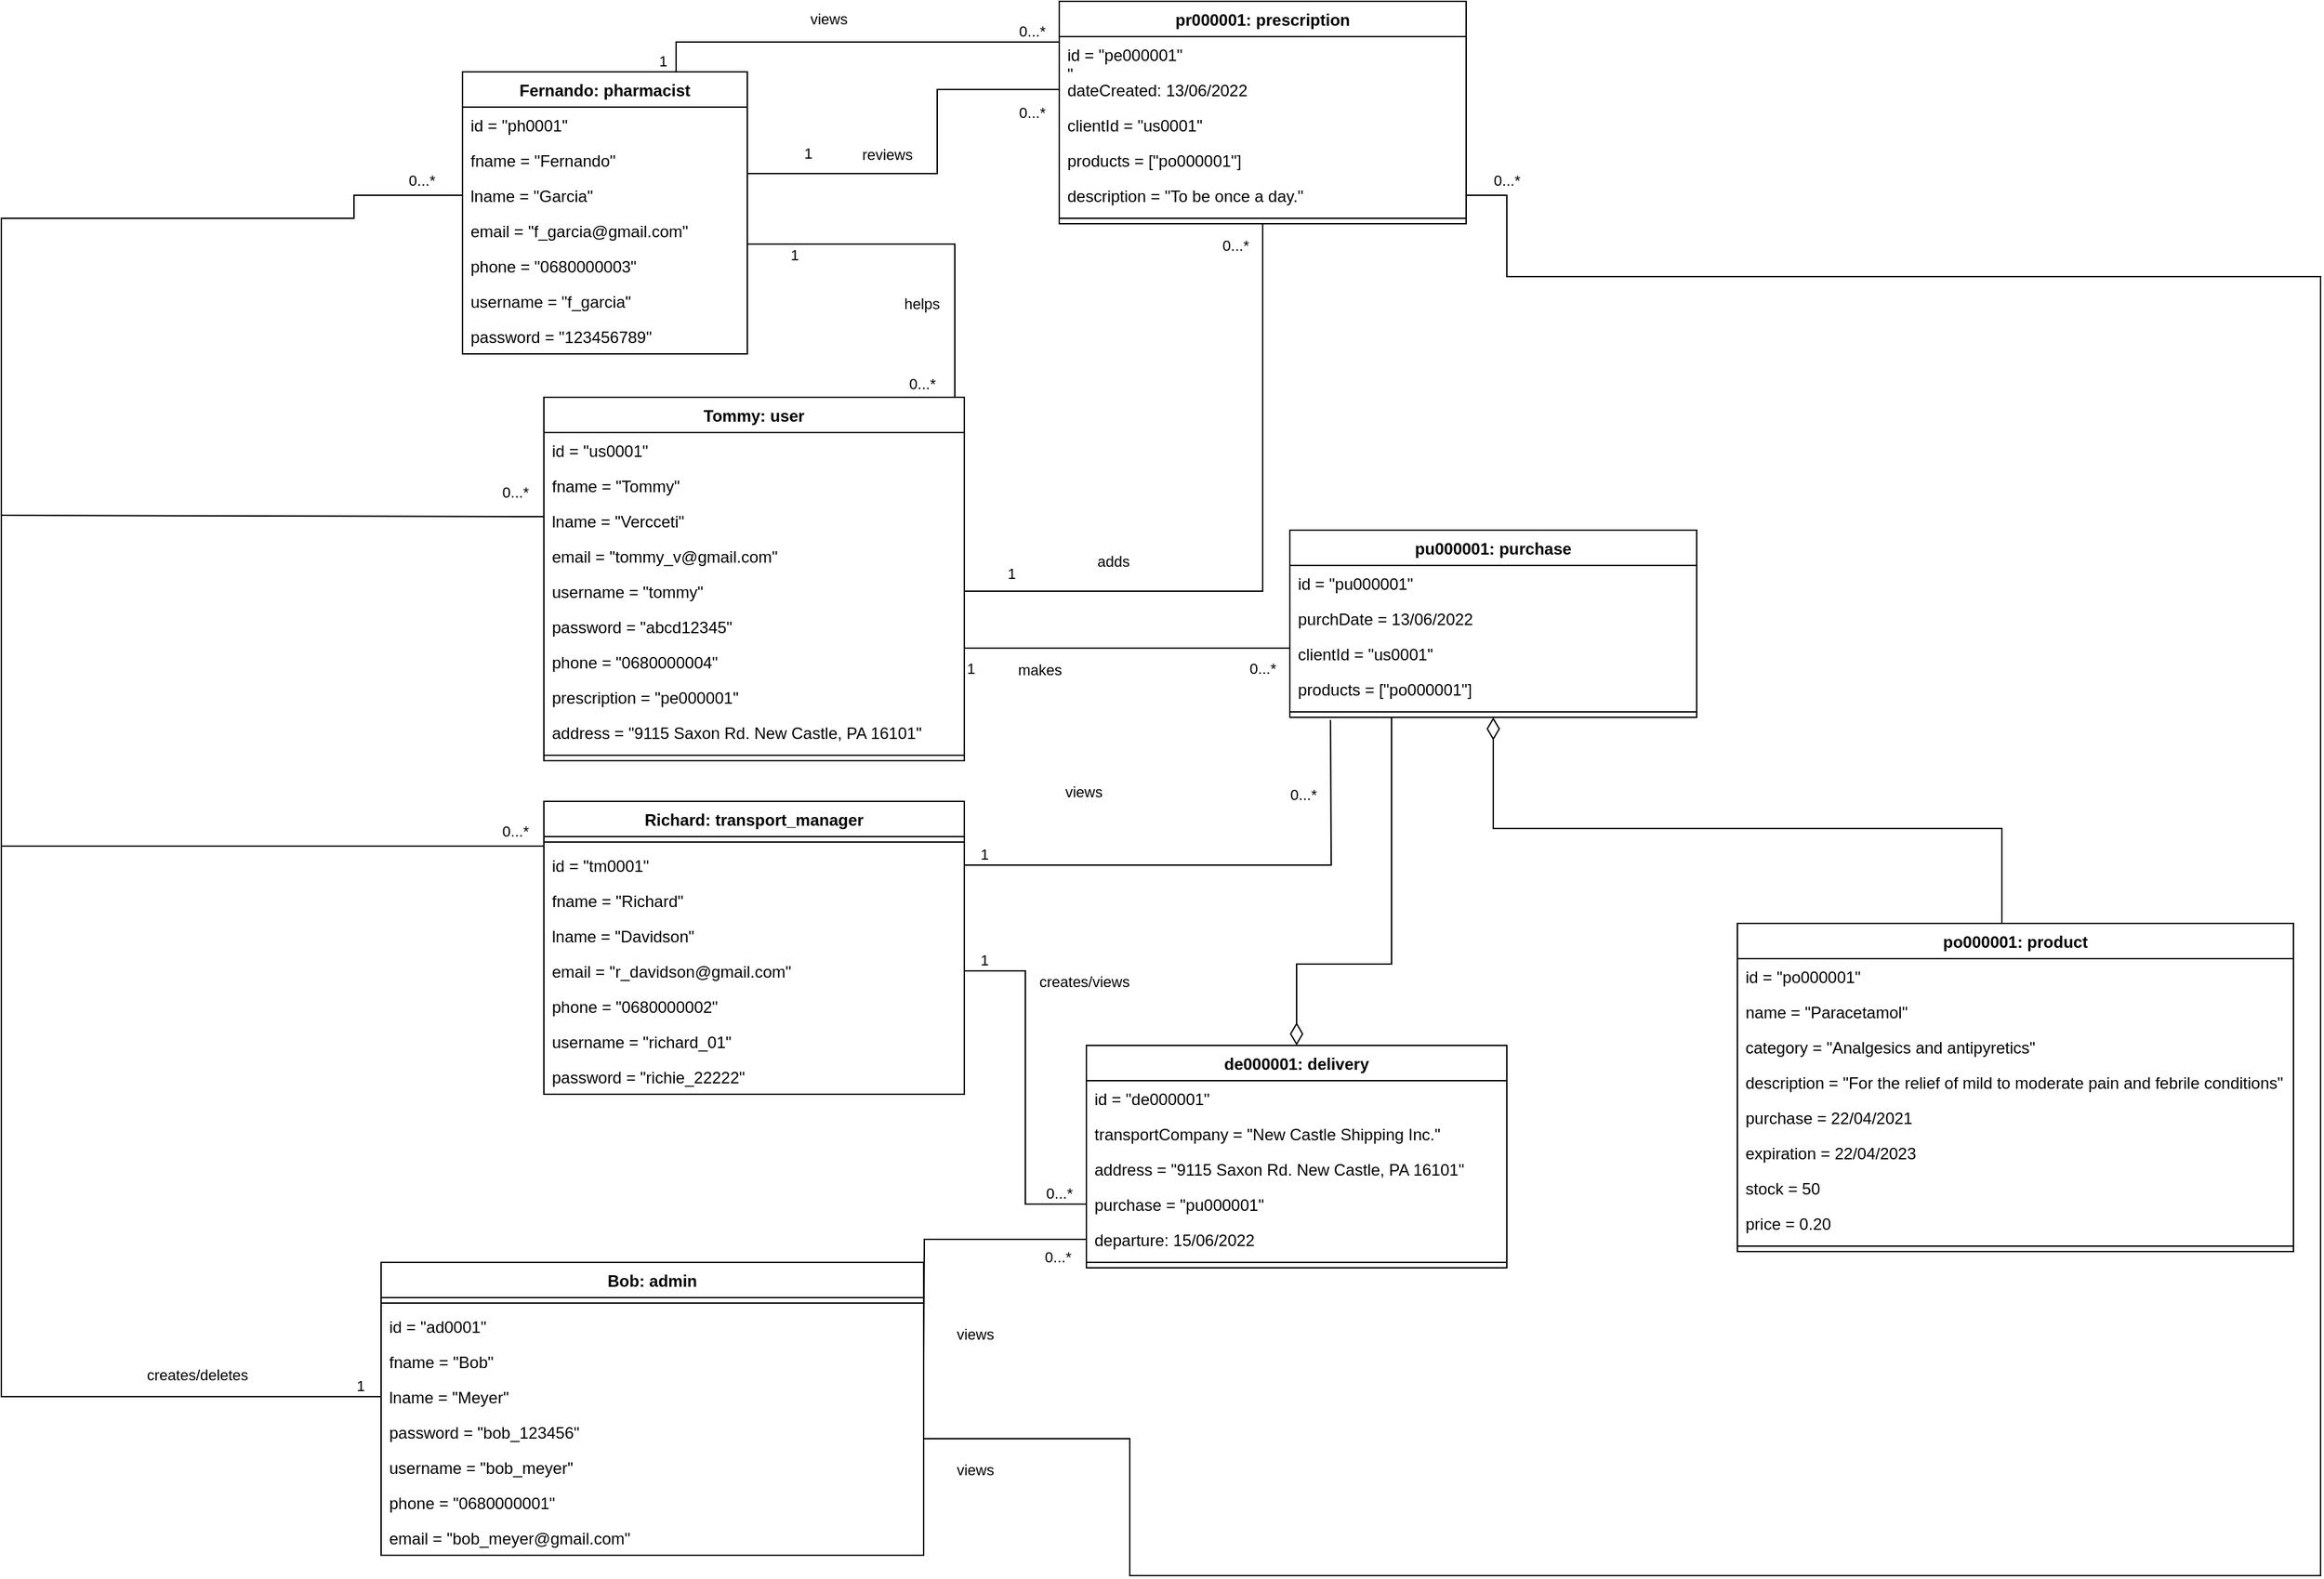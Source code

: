 <mxfile version="20.0.1" type="device"><diagram id="mi-vCUBRjk1Mm5jkeAmJ" name="Page-1"><mxGraphModel dx="2586" dy="2064" grid="1" gridSize="10" guides="1" tooltips="1" connect="1" arrows="1" fold="1" page="1" pageScale="1" pageWidth="850" pageHeight="1100" math="0" shadow="0"><root><mxCell id="0"/><mxCell id="1" parent="0"/><mxCell id="I4_qRqQ1mQIRW6A-MYFn-137" value="de000001: delivery" style="swimlane;fontStyle=1;align=center;verticalAlign=top;childLayout=stackLayout;horizontal=1;startSize=26;horizontalStack=0;resizeParent=1;resizeParentMax=0;resizeLast=0;collapsible=1;marginBottom=0;" parent="1" vertex="1"><mxGeometry x="220" y="760" width="310" height="164" as="geometry"/></mxCell><mxCell id="I4_qRqQ1mQIRW6A-MYFn-138" value="id = &quot;de000001&quot;" style="text;strokeColor=none;fillColor=none;align=left;verticalAlign=top;spacingLeft=4;spacingRight=4;overflow=hidden;rotatable=0;points=[[0,0.5],[1,0.5]];portConstraint=eastwest;" parent="I4_qRqQ1mQIRW6A-MYFn-137" vertex="1"><mxGeometry y="26" width="310" height="26" as="geometry"/></mxCell><mxCell id="I4_qRqQ1mQIRW6A-MYFn-139" value="transportCompany = &quot;New Castle Shipping Inc.&quot;" style="text;strokeColor=none;fillColor=none;align=left;verticalAlign=top;spacingLeft=4;spacingRight=4;overflow=hidden;rotatable=0;points=[[0,0.5],[1,0.5]];portConstraint=eastwest;" parent="I4_qRqQ1mQIRW6A-MYFn-137" vertex="1"><mxGeometry y="52" width="310" height="26" as="geometry"/></mxCell><mxCell id="I4_qRqQ1mQIRW6A-MYFn-140" value="address = &quot;9115 Saxon Rd. New Castle, PA 16101&quot;" style="text;strokeColor=none;fillColor=none;align=left;verticalAlign=top;spacingLeft=4;spacingRight=4;overflow=hidden;rotatable=0;points=[[0,0.5],[1,0.5]];portConstraint=eastwest;" parent="I4_qRqQ1mQIRW6A-MYFn-137" vertex="1"><mxGeometry y="78" width="310" height="26" as="geometry"/></mxCell><mxCell id="I4_qRqQ1mQIRW6A-MYFn-141" value="purchase = &quot;pu000001&quot;" style="text;strokeColor=none;fillColor=none;align=left;verticalAlign=top;spacingLeft=4;spacingRight=4;overflow=hidden;rotatable=0;points=[[0,0.5],[1,0.5]];portConstraint=eastwest;" parent="I4_qRqQ1mQIRW6A-MYFn-137" vertex="1"><mxGeometry y="104" width="310" height="26" as="geometry"/></mxCell><mxCell id="I4_qRqQ1mQIRW6A-MYFn-142" value="departure: 15/06/2022" style="text;strokeColor=none;fillColor=none;align=left;verticalAlign=top;spacingLeft=4;spacingRight=4;overflow=hidden;rotatable=0;points=[[0,0.5],[1,0.5]];portConstraint=eastwest;" parent="I4_qRqQ1mQIRW6A-MYFn-137" vertex="1"><mxGeometry y="130" width="310" height="26" as="geometry"/></mxCell><mxCell id="I4_qRqQ1mQIRW6A-MYFn-143" value="" style="line;strokeWidth=1;fillColor=none;align=left;verticalAlign=middle;spacingTop=-1;spacingLeft=3;spacingRight=3;rotatable=0;labelPosition=right;points=[];portConstraint=eastwest;" parent="I4_qRqQ1mQIRW6A-MYFn-137" vertex="1"><mxGeometry y="156" width="310" height="8" as="geometry"/></mxCell><mxCell id="I4_qRqQ1mQIRW6A-MYFn-145" value="pu000001: purchase" style="swimlane;fontStyle=1;align=center;verticalAlign=top;childLayout=stackLayout;horizontal=1;startSize=26;horizontalStack=0;resizeParent=1;resizeParentMax=0;resizeLast=0;collapsible=1;marginBottom=0;" parent="1" vertex="1"><mxGeometry x="370" y="380" width="300" height="138" as="geometry"/></mxCell><mxCell id="I4_qRqQ1mQIRW6A-MYFn-146" value="id = &quot;pu000001&quot;" style="text;strokeColor=none;fillColor=none;align=left;verticalAlign=top;spacingLeft=4;spacingRight=4;overflow=hidden;rotatable=0;points=[[0,0.5],[1,0.5]];portConstraint=eastwest;" parent="I4_qRqQ1mQIRW6A-MYFn-145" vertex="1"><mxGeometry y="26" width="300" height="26" as="geometry"/></mxCell><mxCell id="I4_qRqQ1mQIRW6A-MYFn-147" value="purchDate = 13/06/2022" style="text;strokeColor=none;fillColor=none;align=left;verticalAlign=top;spacingLeft=4;spacingRight=4;overflow=hidden;rotatable=0;points=[[0,0.5],[1,0.5]];portConstraint=eastwest;" parent="I4_qRqQ1mQIRW6A-MYFn-145" vertex="1"><mxGeometry y="52" width="300" height="26" as="geometry"/></mxCell><mxCell id="I4_qRqQ1mQIRW6A-MYFn-148" value="clientId = &quot;us0001&quot;" style="text;strokeColor=none;fillColor=none;align=left;verticalAlign=top;spacingLeft=4;spacingRight=4;overflow=hidden;rotatable=0;points=[[0,0.5],[1,0.5]];portConstraint=eastwest;" parent="I4_qRqQ1mQIRW6A-MYFn-145" vertex="1"><mxGeometry y="78" width="300" height="26" as="geometry"/></mxCell><mxCell id="I4_qRqQ1mQIRW6A-MYFn-149" value="products = [&quot;po000001&quot;]" style="text;strokeColor=none;fillColor=none;align=left;verticalAlign=top;spacingLeft=4;spacingRight=4;overflow=hidden;rotatable=0;points=[[0,0.5],[1,0.5]];portConstraint=eastwest;" parent="I4_qRqQ1mQIRW6A-MYFn-145" vertex="1"><mxGeometry y="104" width="300" height="26" as="geometry"/></mxCell><mxCell id="I4_qRqQ1mQIRW6A-MYFn-150" value="" style="line;strokeWidth=1;fillColor=none;align=left;verticalAlign=middle;spacingTop=-1;spacingLeft=3;spacingRight=3;rotatable=0;labelPosition=right;points=[];portConstraint=eastwest;" parent="I4_qRqQ1mQIRW6A-MYFn-145" vertex="1"><mxGeometry y="130" width="300" height="8" as="geometry"/></mxCell><mxCell id="I4_qRqQ1mQIRW6A-MYFn-153" value="po000001: product" style="swimlane;fontStyle=1;align=center;verticalAlign=top;childLayout=stackLayout;horizontal=1;startSize=26;horizontalStack=0;resizeParent=1;resizeParentMax=0;resizeLast=0;collapsible=1;marginBottom=0;" parent="1" vertex="1"><mxGeometry x="700" y="670" width="410" height="242" as="geometry"/></mxCell><mxCell id="I4_qRqQ1mQIRW6A-MYFn-154" value="id = &quot;po000001&quot;" style="text;strokeColor=none;fillColor=none;align=left;verticalAlign=top;spacingLeft=4;spacingRight=4;overflow=hidden;rotatable=0;points=[[0,0.5],[1,0.5]];portConstraint=eastwest;" parent="I4_qRqQ1mQIRW6A-MYFn-153" vertex="1"><mxGeometry y="26" width="410" height="26" as="geometry"/></mxCell><mxCell id="I4_qRqQ1mQIRW6A-MYFn-155" value="name = &quot;Paracetamol&quot;" style="text;strokeColor=none;fillColor=none;align=left;verticalAlign=top;spacingLeft=4;spacingRight=4;overflow=hidden;rotatable=0;points=[[0,0.5],[1,0.5]];portConstraint=eastwest;" parent="I4_qRqQ1mQIRW6A-MYFn-153" vertex="1"><mxGeometry y="52" width="410" height="26" as="geometry"/></mxCell><mxCell id="I4_qRqQ1mQIRW6A-MYFn-156" value="category = &quot;Analgesics and antipyretics&quot;" style="text;strokeColor=none;fillColor=none;align=left;verticalAlign=top;spacingLeft=4;spacingRight=4;overflow=hidden;rotatable=0;points=[[0,0.5],[1,0.5]];portConstraint=eastwest;" parent="I4_qRqQ1mQIRW6A-MYFn-153" vertex="1"><mxGeometry y="78" width="410" height="26" as="geometry"/></mxCell><mxCell id="I4_qRqQ1mQIRW6A-MYFn-157" value="description = &quot;For the relief of mild to moderate pain and febrile conditions&quot;" style="text;strokeColor=none;fillColor=none;align=left;verticalAlign=top;spacingLeft=4;spacingRight=4;overflow=hidden;rotatable=0;points=[[0,0.5],[1,0.5]];portConstraint=eastwest;" parent="I4_qRqQ1mQIRW6A-MYFn-153" vertex="1"><mxGeometry y="104" width="410" height="26" as="geometry"/></mxCell><mxCell id="I4_qRqQ1mQIRW6A-MYFn-158" value="purchase = 22/04/2021" style="text;strokeColor=none;fillColor=none;align=left;verticalAlign=top;spacingLeft=4;spacingRight=4;overflow=hidden;rotatable=0;points=[[0,0.5],[1,0.5]];portConstraint=eastwest;" parent="I4_qRqQ1mQIRW6A-MYFn-153" vertex="1"><mxGeometry y="130" width="410" height="26" as="geometry"/></mxCell><mxCell id="I4_qRqQ1mQIRW6A-MYFn-159" value="expiration = 22/04/2023" style="text;strokeColor=none;fillColor=none;align=left;verticalAlign=top;spacingLeft=4;spacingRight=4;overflow=hidden;rotatable=0;points=[[0,0.5],[1,0.5]];portConstraint=eastwest;" parent="I4_qRqQ1mQIRW6A-MYFn-153" vertex="1"><mxGeometry y="156" width="410" height="26" as="geometry"/></mxCell><mxCell id="I4_qRqQ1mQIRW6A-MYFn-160" value="stock = 50" style="text;strokeColor=none;fillColor=none;align=left;verticalAlign=top;spacingLeft=4;spacingRight=4;overflow=hidden;rotatable=0;points=[[0,0.5],[1,0.5]];portConstraint=eastwest;" parent="I4_qRqQ1mQIRW6A-MYFn-153" vertex="1"><mxGeometry y="182" width="410" height="26" as="geometry"/></mxCell><mxCell id="I4_qRqQ1mQIRW6A-MYFn-161" value="price = 0.20" style="text;strokeColor=none;fillColor=none;align=left;verticalAlign=top;spacingLeft=4;spacingRight=4;overflow=hidden;rotatable=0;points=[[0,0.5],[1,0.5]];portConstraint=eastwest;" parent="I4_qRqQ1mQIRW6A-MYFn-153" vertex="1"><mxGeometry y="208" width="410" height="26" as="geometry"/></mxCell><mxCell id="I4_qRqQ1mQIRW6A-MYFn-162" value="" style="line;strokeWidth=1;fillColor=none;align=left;verticalAlign=middle;spacingTop=-1;spacingLeft=3;spacingRight=3;rotatable=0;labelPosition=right;points=[];portConstraint=eastwest;" parent="I4_qRqQ1mQIRW6A-MYFn-153" vertex="1"><mxGeometry y="234" width="410" height="8" as="geometry"/></mxCell><mxCell id="I4_qRqQ1mQIRW6A-MYFn-164" value="Tommy: user" style="swimlane;fontStyle=1;align=center;verticalAlign=top;childLayout=stackLayout;horizontal=1;startSize=26;horizontalStack=0;resizeParent=1;resizeParentMax=0;resizeLast=0;collapsible=1;marginBottom=0;" parent="1" vertex="1"><mxGeometry x="-180" y="282" width="310" height="268" as="geometry"/></mxCell><mxCell id="Fe5j0n9-y0nCKhjG_pDB-46" value="id = &quot;us0001&quot;" style="text;strokeColor=none;fillColor=none;align=left;verticalAlign=top;spacingLeft=4;spacingRight=4;overflow=hidden;rotatable=0;points=[[0,0.5],[1,0.5]];portConstraint=eastwest;" vertex="1" parent="I4_qRqQ1mQIRW6A-MYFn-164"><mxGeometry y="26" width="310" height="26" as="geometry"/></mxCell><mxCell id="Fe5j0n9-y0nCKhjG_pDB-47" value="fname = &quot;Tommy&quot;" style="text;strokeColor=none;fillColor=none;align=left;verticalAlign=top;spacingLeft=4;spacingRight=4;overflow=hidden;rotatable=0;points=[[0,0.5],[1,0.5]];portConstraint=eastwest;" vertex="1" parent="I4_qRqQ1mQIRW6A-MYFn-164"><mxGeometry y="52" width="310" height="26" as="geometry"/></mxCell><mxCell id="Fe5j0n9-y0nCKhjG_pDB-48" value="lname = &quot;Vercceti&quot;" style="text;strokeColor=none;fillColor=none;align=left;verticalAlign=top;spacingLeft=4;spacingRight=4;overflow=hidden;rotatable=0;points=[[0,0.5],[1,0.5]];portConstraint=eastwest;" vertex="1" parent="I4_qRqQ1mQIRW6A-MYFn-164"><mxGeometry y="78" width="310" height="26" as="geometry"/></mxCell><mxCell id="Fe5j0n9-y0nCKhjG_pDB-52" value="email = &quot;tommy_v@gmail.com&quot;" style="text;strokeColor=none;fillColor=none;align=left;verticalAlign=top;spacingLeft=4;spacingRight=4;overflow=hidden;rotatable=0;points=[[0,0.5],[1,0.5]];portConstraint=eastwest;" vertex="1" parent="I4_qRqQ1mQIRW6A-MYFn-164"><mxGeometry y="104" width="310" height="26" as="geometry"/></mxCell><mxCell id="Fe5j0n9-y0nCKhjG_pDB-50" value="username = &quot;tommy&quot;" style="text;strokeColor=none;fillColor=none;align=left;verticalAlign=top;spacingLeft=4;spacingRight=4;overflow=hidden;rotatable=0;points=[[0,0.5],[1,0.5]];portConstraint=eastwest;" vertex="1" parent="I4_qRqQ1mQIRW6A-MYFn-164"><mxGeometry y="130" width="310" height="26" as="geometry"/></mxCell><mxCell id="Fe5j0n9-y0nCKhjG_pDB-49" value="password = &quot;abcd12345&quot;" style="text;strokeColor=none;fillColor=none;align=left;verticalAlign=top;spacingLeft=4;spacingRight=4;overflow=hidden;rotatable=0;points=[[0,0.5],[1,0.5]];portConstraint=eastwest;" vertex="1" parent="I4_qRqQ1mQIRW6A-MYFn-164"><mxGeometry y="156" width="310" height="26" as="geometry"/></mxCell><mxCell id="Fe5j0n9-y0nCKhjG_pDB-51" value="phone = &quot;0680000004&quot;" style="text;strokeColor=none;fillColor=none;align=left;verticalAlign=top;spacingLeft=4;spacingRight=4;overflow=hidden;rotatable=0;points=[[0,0.5],[1,0.5]];portConstraint=eastwest;" vertex="1" parent="I4_qRqQ1mQIRW6A-MYFn-164"><mxGeometry y="182" width="310" height="26" as="geometry"/></mxCell><mxCell id="I4_qRqQ1mQIRW6A-MYFn-165" value="prescription = &quot;pe000001&quot;" style="text;strokeColor=none;fillColor=none;align=left;verticalAlign=top;spacingLeft=4;spacingRight=4;overflow=hidden;rotatable=0;points=[[0,0.5],[1,0.5]];portConstraint=eastwest;" parent="I4_qRqQ1mQIRW6A-MYFn-164" vertex="1"><mxGeometry y="208" width="310" height="26" as="geometry"/></mxCell><mxCell id="I4_qRqQ1mQIRW6A-MYFn-166" value="address = &quot;9115 Saxon Rd. New Castle, PA 16101&quot;" style="text;strokeColor=none;fillColor=none;align=left;verticalAlign=top;spacingLeft=4;spacingRight=4;overflow=hidden;rotatable=0;points=[[0,0.5],[1,0.5]];portConstraint=eastwest;" parent="I4_qRqQ1mQIRW6A-MYFn-164" vertex="1"><mxGeometry y="234" width="310" height="26" as="geometry"/></mxCell><mxCell id="I4_qRqQ1mQIRW6A-MYFn-167" value="" style="line;strokeWidth=1;fillColor=none;align=left;verticalAlign=middle;spacingTop=-1;spacingLeft=3;spacingRight=3;rotatable=0;labelPosition=right;points=[];portConstraint=eastwest;" parent="I4_qRqQ1mQIRW6A-MYFn-164" vertex="1"><mxGeometry y="260" width="310" height="8" as="geometry"/></mxCell><mxCell id="I4_qRqQ1mQIRW6A-MYFn-171" value="Fernando: pharmacist" style="swimlane;fontStyle=1;align=center;verticalAlign=top;childLayout=stackLayout;horizontal=1;startSize=26;horizontalStack=0;resizeParent=1;resizeParentMax=0;resizeLast=0;collapsible=1;marginBottom=0;" parent="1" vertex="1"><mxGeometry x="-240" y="42" width="210" height="208" as="geometry"/></mxCell><mxCell id="Fe5j0n9-y0nCKhjG_pDB-38" value="id = &quot;ph0001&quot;" style="text;strokeColor=none;fillColor=none;align=left;verticalAlign=top;spacingLeft=4;spacingRight=4;overflow=hidden;rotatable=0;points=[[0,0.5],[1,0.5]];portConstraint=eastwest;" vertex="1" parent="I4_qRqQ1mQIRW6A-MYFn-171"><mxGeometry y="26" width="210" height="26" as="geometry"/></mxCell><mxCell id="Fe5j0n9-y0nCKhjG_pDB-39" value="fname = &quot;Fernando&quot;" style="text;strokeColor=none;fillColor=none;align=left;verticalAlign=top;spacingLeft=4;spacingRight=4;overflow=hidden;rotatable=0;points=[[0,0.5],[1,0.5]];portConstraint=eastwest;" vertex="1" parent="I4_qRqQ1mQIRW6A-MYFn-171"><mxGeometry y="52" width="210" height="26" as="geometry"/></mxCell><mxCell id="Fe5j0n9-y0nCKhjG_pDB-40" value="lname = &quot;Garcia&quot;" style="text;strokeColor=none;fillColor=none;align=left;verticalAlign=top;spacingLeft=4;spacingRight=4;overflow=hidden;rotatable=0;points=[[0,0.5],[1,0.5]];portConstraint=eastwest;" vertex="1" parent="I4_qRqQ1mQIRW6A-MYFn-171"><mxGeometry y="78" width="210" height="26" as="geometry"/></mxCell><mxCell id="Fe5j0n9-y0nCKhjG_pDB-44" value="email = &quot;f_garcia@gmail.com&quot;" style="text;strokeColor=none;fillColor=none;align=left;verticalAlign=top;spacingLeft=4;spacingRight=4;overflow=hidden;rotatable=0;points=[[0,0.5],[1,0.5]];portConstraint=eastwest;" vertex="1" parent="I4_qRqQ1mQIRW6A-MYFn-171"><mxGeometry y="104" width="210" height="26" as="geometry"/></mxCell><mxCell id="Fe5j0n9-y0nCKhjG_pDB-43" value="phone = &quot;0680000003&quot;" style="text;strokeColor=none;fillColor=none;align=left;verticalAlign=top;spacingLeft=4;spacingRight=4;overflow=hidden;rotatable=0;points=[[0,0.5],[1,0.5]];portConstraint=eastwest;" vertex="1" parent="I4_qRqQ1mQIRW6A-MYFn-171"><mxGeometry y="130" width="210" height="26" as="geometry"/></mxCell><mxCell id="Fe5j0n9-y0nCKhjG_pDB-42" value="username = &quot;f_garcia&quot;" style="text;strokeColor=none;fillColor=none;align=left;verticalAlign=top;spacingLeft=4;spacingRight=4;overflow=hidden;rotatable=0;points=[[0,0.5],[1,0.5]];portConstraint=eastwest;" vertex="1" parent="I4_qRqQ1mQIRW6A-MYFn-171"><mxGeometry y="156" width="210" height="26" as="geometry"/></mxCell><mxCell id="Fe5j0n9-y0nCKhjG_pDB-41" value="password = &quot;123456789&quot;" style="text;strokeColor=none;fillColor=none;align=left;verticalAlign=top;spacingLeft=4;spacingRight=4;overflow=hidden;rotatable=0;points=[[0,0.5],[1,0.5]];portConstraint=eastwest;" vertex="1" parent="I4_qRqQ1mQIRW6A-MYFn-171"><mxGeometry y="182" width="210" height="26" as="geometry"/></mxCell><mxCell id="I4_qRqQ1mQIRW6A-MYFn-176" value="Richard: transport_manager" style="swimlane;fontStyle=1;align=center;verticalAlign=top;childLayout=stackLayout;horizontal=1;startSize=26;horizontalStack=0;resizeParent=1;resizeParentMax=0;resizeLast=0;collapsible=1;marginBottom=0;" parent="1" vertex="1"><mxGeometry x="-180" y="580" width="310" height="216" as="geometry"/></mxCell><mxCell id="I4_qRqQ1mQIRW6A-MYFn-177" value="" style="line;strokeWidth=1;fillColor=none;align=left;verticalAlign=middle;spacingTop=-1;spacingLeft=3;spacingRight=3;rotatable=0;labelPosition=right;points=[];portConstraint=eastwest;" parent="I4_qRqQ1mQIRW6A-MYFn-176" vertex="1"><mxGeometry y="26" width="310" height="8" as="geometry"/></mxCell><mxCell id="Fe5j0n9-y0nCKhjG_pDB-31" value="id = &quot;tm0001&quot;" style="text;strokeColor=none;fillColor=none;align=left;verticalAlign=top;spacingLeft=4;spacingRight=4;overflow=hidden;rotatable=0;points=[[0,0.5],[1,0.5]];portConstraint=eastwest;" vertex="1" parent="I4_qRqQ1mQIRW6A-MYFn-176"><mxGeometry y="34" width="310" height="26" as="geometry"/></mxCell><mxCell id="Fe5j0n9-y0nCKhjG_pDB-32" value="fname = &quot;Richard&quot;" style="text;strokeColor=none;fillColor=none;align=left;verticalAlign=top;spacingLeft=4;spacingRight=4;overflow=hidden;rotatable=0;points=[[0,0.5],[1,0.5]];portConstraint=eastwest;" vertex="1" parent="I4_qRqQ1mQIRW6A-MYFn-176"><mxGeometry y="60" width="310" height="26" as="geometry"/></mxCell><mxCell id="Fe5j0n9-y0nCKhjG_pDB-33" value="lname = &quot;Davidson&quot;" style="text;strokeColor=none;fillColor=none;align=left;verticalAlign=top;spacingLeft=4;spacingRight=4;overflow=hidden;rotatable=0;points=[[0,0.5],[1,0.5]];portConstraint=eastwest;" vertex="1" parent="I4_qRqQ1mQIRW6A-MYFn-176"><mxGeometry y="86" width="310" height="26" as="geometry"/></mxCell><mxCell id="Fe5j0n9-y0nCKhjG_pDB-37" value="email = &quot;r_davidson@gmail.com&quot;" style="text;strokeColor=none;fillColor=none;align=left;verticalAlign=top;spacingLeft=4;spacingRight=4;overflow=hidden;rotatable=0;points=[[0,0.5],[1,0.5]];portConstraint=eastwest;" vertex="1" parent="I4_qRqQ1mQIRW6A-MYFn-176"><mxGeometry y="112" width="310" height="26" as="geometry"/></mxCell><mxCell id="Fe5j0n9-y0nCKhjG_pDB-36" value="phone = &quot;0680000002&quot;" style="text;strokeColor=none;fillColor=none;align=left;verticalAlign=top;spacingLeft=4;spacingRight=4;overflow=hidden;rotatable=0;points=[[0,0.5],[1,0.5]];portConstraint=eastwest;" vertex="1" parent="I4_qRqQ1mQIRW6A-MYFn-176"><mxGeometry y="138" width="310" height="26" as="geometry"/></mxCell><mxCell id="Fe5j0n9-y0nCKhjG_pDB-35" value="username = &quot;richard_01&quot;" style="text;strokeColor=none;fillColor=none;align=left;verticalAlign=top;spacingLeft=4;spacingRight=4;overflow=hidden;rotatable=0;points=[[0,0.5],[1,0.5]];portConstraint=eastwest;" vertex="1" parent="I4_qRqQ1mQIRW6A-MYFn-176"><mxGeometry y="164" width="310" height="26" as="geometry"/></mxCell><mxCell id="Fe5j0n9-y0nCKhjG_pDB-34" value="password = &quot;richie_22222&quot;" style="text;strokeColor=none;fillColor=none;align=left;verticalAlign=top;spacingLeft=4;spacingRight=4;overflow=hidden;rotatable=0;points=[[0,0.5],[1,0.5]];portConstraint=eastwest;" vertex="1" parent="I4_qRqQ1mQIRW6A-MYFn-176"><mxGeometry y="190" width="310" height="26" as="geometry"/></mxCell><mxCell id="I4_qRqQ1mQIRW6A-MYFn-181" value="Bob: admin" style="swimlane;fontStyle=1;align=center;verticalAlign=top;childLayout=stackLayout;horizontal=1;startSize=26;horizontalStack=0;resizeParent=1;resizeParentMax=0;resizeLast=0;collapsible=1;marginBottom=0;" parent="1" vertex="1"><mxGeometry x="-300" y="920" width="400" height="216" as="geometry"/></mxCell><mxCell id="I4_qRqQ1mQIRW6A-MYFn-182" value="" style="line;strokeWidth=1;fillColor=none;align=left;verticalAlign=middle;spacingTop=-1;spacingLeft=3;spacingRight=3;rotatable=0;labelPosition=right;points=[];portConstraint=eastwest;" parent="I4_qRqQ1mQIRW6A-MYFn-181" vertex="1"><mxGeometry y="26" width="400" height="8" as="geometry"/></mxCell><mxCell id="Fe5j0n9-y0nCKhjG_pDB-5" value="id = &quot;ad0001&quot;" style="text;strokeColor=none;fillColor=none;align=left;verticalAlign=top;spacingLeft=4;spacingRight=4;overflow=hidden;rotatable=0;points=[[0,0.5],[1,0.5]];portConstraint=eastwest;" vertex="1" parent="I4_qRqQ1mQIRW6A-MYFn-181"><mxGeometry y="34" width="400" height="26" as="geometry"/></mxCell><mxCell id="Fe5j0n9-y0nCKhjG_pDB-6" value="fname = &quot;Bob&quot;" style="text;strokeColor=none;fillColor=none;align=left;verticalAlign=top;spacingLeft=4;spacingRight=4;overflow=hidden;rotatable=0;points=[[0,0.5],[1,0.5]];portConstraint=eastwest;" vertex="1" parent="I4_qRqQ1mQIRW6A-MYFn-181"><mxGeometry y="60" width="400" height="26" as="geometry"/></mxCell><mxCell id="Fe5j0n9-y0nCKhjG_pDB-7" value="lname = &quot;Meyer&quot;" style="text;strokeColor=none;fillColor=none;align=left;verticalAlign=top;spacingLeft=4;spacingRight=4;overflow=hidden;rotatable=0;points=[[0,0.5],[1,0.5]];portConstraint=eastwest;" vertex="1" parent="I4_qRqQ1mQIRW6A-MYFn-181"><mxGeometry y="86" width="400" height="26" as="geometry"/></mxCell><mxCell id="Fe5j0n9-y0nCKhjG_pDB-11" value="password = &quot;bob_123456&quot;" style="text;strokeColor=none;fillColor=none;align=left;verticalAlign=top;spacingLeft=4;spacingRight=4;overflow=hidden;rotatable=0;points=[[0,0.5],[1,0.5]];portConstraint=eastwest;" vertex="1" parent="I4_qRqQ1mQIRW6A-MYFn-181"><mxGeometry y="112" width="400" height="26" as="geometry"/></mxCell><mxCell id="Fe5j0n9-y0nCKhjG_pDB-10" value="username = &quot;bob_meyer&quot;" style="text;strokeColor=none;fillColor=none;align=left;verticalAlign=top;spacingLeft=4;spacingRight=4;overflow=hidden;rotatable=0;points=[[0,0.5],[1,0.5]];portConstraint=eastwest;" vertex="1" parent="I4_qRqQ1mQIRW6A-MYFn-181"><mxGeometry y="138" width="400" height="26" as="geometry"/></mxCell><mxCell id="Fe5j0n9-y0nCKhjG_pDB-9" value="phone = &quot;0680000001&quot;" style="text;strokeColor=none;fillColor=none;align=left;verticalAlign=top;spacingLeft=4;spacingRight=4;overflow=hidden;rotatable=0;points=[[0,0.5],[1,0.5]];portConstraint=eastwest;" vertex="1" parent="I4_qRqQ1mQIRW6A-MYFn-181"><mxGeometry y="164" width="400" height="26" as="geometry"/></mxCell><mxCell id="Fe5j0n9-y0nCKhjG_pDB-8" value="email = &quot;bob_meyer@gmail.com&quot;" style="text;strokeColor=none;fillColor=none;align=left;verticalAlign=top;spacingLeft=4;spacingRight=4;overflow=hidden;rotatable=0;points=[[0,0.5],[1,0.5]];portConstraint=eastwest;" vertex="1" parent="I4_qRqQ1mQIRW6A-MYFn-181"><mxGeometry y="190" width="400" height="26" as="geometry"/></mxCell><mxCell id="I4_qRqQ1mQIRW6A-MYFn-191" value="" style="endArrow=none;html=1;endSize=12;startArrow=diamondThin;startSize=14;startFill=0;edgeStyle=orthogonalEdgeStyle;align=left;verticalAlign=bottom;rounded=0;exitX=0.5;exitY=1;exitDx=0;exitDy=0;entryX=0.5;entryY=0;entryDx=0;entryDy=0;endFill=0;" parent="1" source="I4_qRqQ1mQIRW6A-MYFn-145" target="I4_qRqQ1mQIRW6A-MYFn-153" edge="1"><mxGeometry x="-1" y="3" relative="1" as="geometry"><mxPoint x="520.3" y="540.468" as="sourcePoint"/><mxPoint x="150" y="570" as="targetPoint"/><Array as="points"><mxPoint x="520" y="600"/><mxPoint x="895" y="600"/></Array></mxGeometry></mxCell><mxCell id="I4_qRqQ1mQIRW6A-MYFn-192" value="" style="endArrow=none;html=1;endSize=12;startArrow=diamondThin;startSize=14;startFill=0;edgeStyle=orthogonalEdgeStyle;align=left;verticalAlign=bottom;rounded=0;exitX=0.5;exitY=0;exitDx=0;exitDy=0;entryX=0.25;entryY=1;entryDx=0;entryDy=0;endFill=0;" parent="1" source="I4_qRqQ1mQIRW6A-MYFn-137" target="I4_qRqQ1mQIRW6A-MYFn-145" edge="1"><mxGeometry x="-0.938" y="-5" relative="1" as="geometry"><mxPoint x="400" y="720" as="sourcePoint"/><mxPoint x="480.1" y="540.91" as="targetPoint"/><mxPoint as="offset"/><Array as="points"><mxPoint x="375" y="700"/><mxPoint x="445" y="700"/></Array></mxGeometry></mxCell><mxCell id="I4_qRqQ1mQIRW6A-MYFn-193" value="" style="endArrow=none;html=1;edgeStyle=orthogonalEdgeStyle;rounded=0;exitX=1;exitY=0.5;exitDx=0;exitDy=0;entryX=0;entryY=0.5;entryDx=0;entryDy=0;" parent="1" source="Fe5j0n9-y0nCKhjG_pDB-37" target="I4_qRqQ1mQIRW6A-MYFn-141" edge="1"><mxGeometry relative="1" as="geometry"><mxPoint x="130" y="613" as="sourcePoint"/><mxPoint x="330" y="690" as="targetPoint"/></mxGeometry></mxCell><mxCell id="I4_qRqQ1mQIRW6A-MYFn-194" value="1" style="edgeLabel;resizable=0;html=1;align=left;verticalAlign=bottom;" parent="I4_qRqQ1mQIRW6A-MYFn-193" connectable="0" vertex="1"><mxGeometry x="-1" relative="1" as="geometry"><mxPoint x="10" as="offset"/></mxGeometry></mxCell><mxCell id="I4_qRqQ1mQIRW6A-MYFn-195" value="0...*" style="edgeLabel;resizable=0;html=1;align=right;verticalAlign=bottom;" parent="I4_qRqQ1mQIRW6A-MYFn-193" connectable="0" vertex="1"><mxGeometry x="1" relative="1" as="geometry"><mxPoint x="-10" as="offset"/></mxGeometry></mxCell><mxCell id="I4_qRqQ1mQIRW6A-MYFn-196" value="creates/views" style="edgeLabel;resizable=0;html=1;align=right;verticalAlign=bottom;" parent="1" connectable="0" vertex="1"><mxGeometry x="230.002" y="710.0" as="geometry"><mxPoint x="22" y="11" as="offset"/></mxGeometry></mxCell><mxCell id="I4_qRqQ1mQIRW6A-MYFn-197" value="" style="endArrow=none;html=1;edgeStyle=orthogonalEdgeStyle;rounded=0;exitX=1;exitY=0.5;exitDx=0;exitDy=0;entryX=0;entryY=0.5;entryDx=0;entryDy=0;" parent="1" source="Fe5j0n9-y0nCKhjG_pDB-49" target="I4_qRqQ1mQIRW6A-MYFn-149" edge="1"><mxGeometry relative="1" as="geometry"><mxPoint x="200" y="369" as="sourcePoint"/><mxPoint x="320" y="634" as="targetPoint"/><Array as="points"><mxPoint x="130" y="467"/></Array></mxGeometry></mxCell><mxCell id="I4_qRqQ1mQIRW6A-MYFn-198" value="1" style="edgeLabel;resizable=0;html=1;align=left;verticalAlign=bottom;" parent="I4_qRqQ1mQIRW6A-MYFn-197" connectable="0" vertex="1"><mxGeometry x="-1" relative="1" as="geometry"><mxPoint y="39" as="offset"/></mxGeometry></mxCell><mxCell id="I4_qRqQ1mQIRW6A-MYFn-199" value="0...*" style="edgeLabel;resizable=0;html=1;align=right;verticalAlign=bottom;" parent="I4_qRqQ1mQIRW6A-MYFn-197" connectable="0" vertex="1"><mxGeometry x="1" relative="1" as="geometry"><mxPoint x="-10" y="-7" as="offset"/></mxGeometry></mxCell><mxCell id="I4_qRqQ1mQIRW6A-MYFn-200" value="makes" style="edgeLabel;resizable=0;html=1;align=right;verticalAlign=bottom;" parent="1" connectable="0" vertex="1"><mxGeometry x="180.002" y="480.0" as="geometry"><mxPoint x="22" y="11" as="offset"/></mxGeometry></mxCell><mxCell id="I4_qRqQ1mQIRW6A-MYFn-201" value="" style="endArrow=none;html=1;edgeStyle=orthogonalEdgeStyle;rounded=0;exitX=1;exitY=0.5;exitDx=0;exitDy=0;entryX=0;entryY=0.5;entryDx=0;entryDy=0;" parent="1" target="I4_qRqQ1mQIRW6A-MYFn-142" edge="1"><mxGeometry relative="1" as="geometry"><mxPoint x="100" y="993" as="sourcePoint"/><mxPoint x="60.0" y="1104" as="targetPoint"/></mxGeometry></mxCell><mxCell id="I4_qRqQ1mQIRW6A-MYFn-203" value="0...*" style="edgeLabel;resizable=0;html=1;align=right;verticalAlign=bottom;" parent="I4_qRqQ1mQIRW6A-MYFn-201" connectable="0" vertex="1"><mxGeometry x="1" relative="1" as="geometry"><mxPoint x="-10" y="21" as="offset"/></mxGeometry></mxCell><mxCell id="I4_qRqQ1mQIRW6A-MYFn-204" value="views" style="edgeLabel;resizable=0;html=1;align=right;verticalAlign=bottom;" parent="1" connectable="0" vertex="1"><mxGeometry x="210.002" y="570.0" as="geometry"><mxPoint x="22" y="11" as="offset"/></mxGeometry></mxCell><mxCell id="I4_qRqQ1mQIRW6A-MYFn-205" value="" style="endArrow=none;html=1;edgeStyle=orthogonalEdgeStyle;rounded=0;exitX=1;exitY=0.5;exitDx=0;exitDy=0;" parent="1" source="Fe5j0n9-y0nCKhjG_pDB-31" edge="1"><mxGeometry relative="1" as="geometry"><mxPoint x="130" y="587" as="sourcePoint"/><mxPoint x="400" y="520" as="targetPoint"/></mxGeometry></mxCell><mxCell id="I4_qRqQ1mQIRW6A-MYFn-206" value="1" style="edgeLabel;resizable=0;html=1;align=left;verticalAlign=bottom;" parent="I4_qRqQ1mQIRW6A-MYFn-205" connectable="0" vertex="1"><mxGeometry x="-1" relative="1" as="geometry"><mxPoint x="10" as="offset"/></mxGeometry></mxCell><mxCell id="I4_qRqQ1mQIRW6A-MYFn-207" value="0...*" style="edgeLabel;resizable=0;html=1;align=right;verticalAlign=bottom;" parent="I4_qRqQ1mQIRW6A-MYFn-205" connectable="0" vertex="1"><mxGeometry x="1" relative="1" as="geometry"><mxPoint x="-10" y="63" as="offset"/></mxGeometry></mxCell><mxCell id="I4_qRqQ1mQIRW6A-MYFn-208" value="pr000001: prescription" style="swimlane;fontStyle=1;align=center;verticalAlign=top;childLayout=stackLayout;horizontal=1;startSize=26;horizontalStack=0;resizeParent=1;resizeParentMax=0;resizeLast=0;collapsible=1;marginBottom=0;" parent="1" vertex="1"><mxGeometry x="200" y="-10" width="300" height="164" as="geometry"/></mxCell><mxCell id="I4_qRqQ1mQIRW6A-MYFn-209" value="id = &quot;pe000001&quot;&#10;&quot;" style="text;strokeColor=none;fillColor=none;align=left;verticalAlign=top;spacingLeft=4;spacingRight=4;overflow=hidden;rotatable=0;points=[[0,0.5],[1,0.5]];portConstraint=eastwest;" parent="I4_qRqQ1mQIRW6A-MYFn-208" vertex="1"><mxGeometry y="26" width="300" height="26" as="geometry"/></mxCell><mxCell id="I4_qRqQ1mQIRW6A-MYFn-210" value="dateCreated: 13/06/2022" style="text;strokeColor=none;fillColor=none;align=left;verticalAlign=top;spacingLeft=4;spacingRight=4;overflow=hidden;rotatable=0;points=[[0,0.5],[1,0.5]];portConstraint=eastwest;" parent="I4_qRqQ1mQIRW6A-MYFn-208" vertex="1"><mxGeometry y="52" width="300" height="26" as="geometry"/></mxCell><mxCell id="I4_qRqQ1mQIRW6A-MYFn-211" value="clientId = &quot;us0001&quot;" style="text;strokeColor=none;fillColor=none;align=left;verticalAlign=top;spacingLeft=4;spacingRight=4;overflow=hidden;rotatable=0;points=[[0,0.5],[1,0.5]];portConstraint=eastwest;" parent="I4_qRqQ1mQIRW6A-MYFn-208" vertex="1"><mxGeometry y="78" width="300" height="26" as="geometry"/></mxCell><mxCell id="I4_qRqQ1mQIRW6A-MYFn-212" value="products = [&quot;po000001&quot;]" style="text;strokeColor=none;fillColor=none;align=left;verticalAlign=top;spacingLeft=4;spacingRight=4;overflow=hidden;rotatable=0;points=[[0,0.5],[1,0.5]];portConstraint=eastwest;" parent="I4_qRqQ1mQIRW6A-MYFn-208" vertex="1"><mxGeometry y="104" width="300" height="26" as="geometry"/></mxCell><mxCell id="I4_qRqQ1mQIRW6A-MYFn-213" value="description = &quot;To be once a day.&quot;" style="text;strokeColor=none;fillColor=none;align=left;verticalAlign=top;spacingLeft=4;spacingRight=4;overflow=hidden;rotatable=0;points=[[0,0.5],[1,0.5]];portConstraint=eastwest;" parent="I4_qRqQ1mQIRW6A-MYFn-208" vertex="1"><mxGeometry y="130" width="300" height="26" as="geometry"/></mxCell><mxCell id="I4_qRqQ1mQIRW6A-MYFn-214" value="" style="line;strokeWidth=1;fillColor=none;align=left;verticalAlign=middle;spacingTop=-1;spacingLeft=3;spacingRight=3;rotatable=0;labelPosition=right;points=[];portConstraint=eastwest;" parent="I4_qRqQ1mQIRW6A-MYFn-208" vertex="1"><mxGeometry y="156" width="300" height="8" as="geometry"/></mxCell><mxCell id="I4_qRqQ1mQIRW6A-MYFn-216" value="" style="endArrow=none;html=1;edgeStyle=orthogonalEdgeStyle;rounded=0;exitX=1;exitY=0.5;exitDx=0;exitDy=0;entryX=0.5;entryY=1;entryDx=0;entryDy=0;" parent="1" source="Fe5j0n9-y0nCKhjG_pDB-50" target="I4_qRqQ1mQIRW6A-MYFn-208" edge="1"><mxGeometry relative="1" as="geometry"><mxPoint x="210" y="379.0" as="sourcePoint"/><mxPoint x="260" y="230" as="targetPoint"/></mxGeometry></mxCell><mxCell id="I4_qRqQ1mQIRW6A-MYFn-217" value="1" style="edgeLabel;resizable=0;html=1;align=left;verticalAlign=bottom;" parent="I4_qRqQ1mQIRW6A-MYFn-216" connectable="0" vertex="1"><mxGeometry x="-1" relative="1" as="geometry"><mxPoint x="30" y="-5" as="offset"/></mxGeometry></mxCell><mxCell id="I4_qRqQ1mQIRW6A-MYFn-218" value="0...*" style="edgeLabel;resizable=0;html=1;align=right;verticalAlign=bottom;" parent="I4_qRqQ1mQIRW6A-MYFn-216" connectable="0" vertex="1"><mxGeometry x="1" relative="1" as="geometry"><mxPoint x="-10" y="24" as="offset"/></mxGeometry></mxCell><mxCell id="I4_qRqQ1mQIRW6A-MYFn-219" value="adds" style="edgeLabel;resizable=0;html=1;align=right;verticalAlign=bottom;" parent="1" connectable="0" vertex="1"><mxGeometry x="230.002" y="400.0" as="geometry"><mxPoint x="22" y="11" as="offset"/></mxGeometry></mxCell><mxCell id="I4_qRqQ1mQIRW6A-MYFn-220" value="" style="endArrow=none;html=1;edgeStyle=orthogonalEdgeStyle;rounded=0;exitX=0.75;exitY=0;exitDx=0;exitDy=0;entryX=0;entryY=0.5;entryDx=0;entryDy=0;" parent="1" source="I4_qRqQ1mQIRW6A-MYFn-171" target="I4_qRqQ1mQIRW6A-MYFn-209" edge="1"><mxGeometry relative="1" as="geometry"><mxPoint x="-50" y="16.0" as="sourcePoint"/><mxPoint x="190" y="-70" as="targetPoint"/><Array as="points"><mxPoint x="-82" y="20"/><mxPoint x="200" y="20"/></Array></mxGeometry></mxCell><mxCell id="I4_qRqQ1mQIRW6A-MYFn-221" value="1" style="edgeLabel;resizable=0;html=1;align=left;verticalAlign=bottom;" parent="I4_qRqQ1mQIRW6A-MYFn-220" connectable="0" vertex="1"><mxGeometry x="-1" relative="1" as="geometry"><mxPoint x="-15" as="offset"/></mxGeometry></mxCell><mxCell id="I4_qRqQ1mQIRW6A-MYFn-222" value="0...*" style="edgeLabel;resizable=0;html=1;align=right;verticalAlign=bottom;" parent="I4_qRqQ1mQIRW6A-MYFn-220" connectable="0" vertex="1"><mxGeometry x="1" relative="1" as="geometry"><mxPoint x="-10" y="-9" as="offset"/></mxGeometry></mxCell><mxCell id="I4_qRqQ1mQIRW6A-MYFn-223" value="reviews" style="edgeLabel;resizable=0;html=1;align=right;verticalAlign=bottom;" parent="1" connectable="0" vertex="1"><mxGeometry x="70.002" y="100.0" as="geometry"><mxPoint x="22" y="11" as="offset"/></mxGeometry></mxCell><mxCell id="I4_qRqQ1mQIRW6A-MYFn-224" value="" style="endArrow=none;html=1;edgeStyle=orthogonalEdgeStyle;rounded=0;exitX=1;exitY=0.5;exitDx=0;exitDy=0;entryX=0;entryY=0.5;entryDx=0;entryDy=0;" parent="1" source="Fe5j0n9-y0nCKhjG_pDB-40" target="I4_qRqQ1mQIRW6A-MYFn-210" edge="1"><mxGeometry relative="1" as="geometry"><mxPoint x="50" y="117.0" as="sourcePoint"/><mxPoint x="210" y="137.0" as="targetPoint"/><Array as="points"><mxPoint x="-30" y="117"/><mxPoint x="110" y="117"/><mxPoint x="110" y="55"/></Array></mxGeometry></mxCell><mxCell id="I4_qRqQ1mQIRW6A-MYFn-225" value="1" style="edgeLabel;resizable=0;html=1;align=left;verticalAlign=bottom;" parent="I4_qRqQ1mQIRW6A-MYFn-224" connectable="0" vertex="1"><mxGeometry x="-1" relative="1" as="geometry"><mxPoint x="40" y="-23" as="offset"/></mxGeometry></mxCell><mxCell id="I4_qRqQ1mQIRW6A-MYFn-226" value="0...*" style="edgeLabel;resizable=0;html=1;align=right;verticalAlign=bottom;" parent="I4_qRqQ1mQIRW6A-MYFn-224" connectable="0" vertex="1"><mxGeometry x="1" relative="1" as="geometry"><mxPoint x="-10" y="25" as="offset"/></mxGeometry></mxCell><mxCell id="I4_qRqQ1mQIRW6A-MYFn-227" value="views" style="edgeLabel;resizable=0;html=1;align=right;verticalAlign=bottom;" parent="1" connectable="0" vertex="1"><mxGeometry x="45.002" y="10.0" as="geometry"><mxPoint x="-1" y="1" as="offset"/></mxGeometry></mxCell><mxCell id="I4_qRqQ1mQIRW6A-MYFn-228" value="" style="endArrow=none;html=1;edgeStyle=orthogonalEdgeStyle;rounded=0;exitX=1;exitY=0.5;exitDx=0;exitDy=0;entryX=0.75;entryY=0;entryDx=0;entryDy=0;" parent="1" source="Fe5j0n9-y0nCKhjG_pDB-43" target="I4_qRqQ1mQIRW6A-MYFn-164" edge="1"><mxGeometry relative="1" as="geometry"><mxPoint x="50" y="169" as="sourcePoint"/><mxPoint x="210" y="39.0" as="targetPoint"/><Array as="points"><mxPoint x="-30" y="169"/><mxPoint x="123" y="169"/></Array></mxGeometry></mxCell><mxCell id="I4_qRqQ1mQIRW6A-MYFn-229" value="1" style="edgeLabel;resizable=0;html=1;align=left;verticalAlign=bottom;" parent="I4_qRqQ1mQIRW6A-MYFn-228" connectable="0" vertex="1"><mxGeometry x="-1" relative="1" as="geometry"><mxPoint x="30" as="offset"/></mxGeometry></mxCell><mxCell id="I4_qRqQ1mQIRW6A-MYFn-230" value="0...*" style="edgeLabel;resizable=0;html=1;align=right;verticalAlign=bottom;" parent="I4_qRqQ1mQIRW6A-MYFn-228" connectable="0" vertex="1"><mxGeometry x="1" relative="1" as="geometry"><mxPoint x="57" y="-2" as="offset"/></mxGeometry></mxCell><mxCell id="I4_qRqQ1mQIRW6A-MYFn-231" value="helps" style="edgeLabel;resizable=0;html=1;align=right;verticalAlign=bottom;" parent="1" connectable="0" vertex="1"><mxGeometry x="90.002" y="210.0" as="geometry"><mxPoint x="22" y="11" as="offset"/></mxGeometry></mxCell><mxCell id="I4_qRqQ1mQIRW6A-MYFn-232" value="" style="endArrow=none;html=1;edgeStyle=orthogonalEdgeStyle;rounded=0;exitX=1;exitY=0.5;exitDx=0;exitDy=0;entryX=1;entryY=0.5;entryDx=0;entryDy=0;" parent="1" target="I4_qRqQ1mQIRW6A-MYFn-213" edge="1"><mxGeometry relative="1" as="geometry"><mxPoint x="100" y="1045.0" as="sourcePoint"/><mxPoint x="500" y="167.0" as="targetPoint"/><Array as="points"><mxPoint x="100" y="1050"/><mxPoint x="252" y="1050"/><mxPoint x="252" y="1151"/><mxPoint x="1130" y="1151"/><mxPoint x="1130" y="193"/><mxPoint x="530" y="193"/><mxPoint x="530" y="133"/></Array></mxGeometry></mxCell><mxCell id="I4_qRqQ1mQIRW6A-MYFn-234" value="0...*" style="edgeLabel;resizable=0;html=1;align=right;verticalAlign=bottom;" parent="I4_qRqQ1mQIRW6A-MYFn-232" connectable="0" vertex="1"><mxGeometry x="1" relative="1" as="geometry"><mxPoint x="40" y="-3" as="offset"/></mxGeometry></mxCell><mxCell id="I4_qRqQ1mQIRW6A-MYFn-235" value="views" style="edgeLabel;resizable=0;html=1;align=right;verticalAlign=bottom;" parent="1" connectable="0" vertex="1"><mxGeometry x="130.002" y="1070.0" as="geometry"><mxPoint x="22" y="11" as="offset"/></mxGeometry></mxCell><mxCell id="I4_qRqQ1mQIRW6A-MYFn-236" value="views" style="edgeLabel;resizable=0;html=1;align=right;verticalAlign=bottom;" parent="1" connectable="0" vertex="1"><mxGeometry x="130.002" y="970.0" as="geometry"><mxPoint x="22" y="11" as="offset"/></mxGeometry></mxCell><mxCell id="I4_qRqQ1mQIRW6A-MYFn-237" value="" style="endArrow=none;html=1;edgeStyle=orthogonalEdgeStyle;rounded=0;exitX=0;exitY=0.5;exitDx=0;exitDy=0;entryX=0;entryY=0.5;entryDx=0;entryDy=0;" parent="1" target="Fe5j0n9-y0nCKhjG_pDB-40" edge="1"><mxGeometry relative="1" as="geometry"><mxPoint x="-300" y="1019" as="sourcePoint"/><mxPoint x="-160" y="143.0" as="targetPoint"/><Array as="points"><mxPoint x="-580" y="1019"/><mxPoint x="-580" y="150"/><mxPoint x="-320" y="150"/><mxPoint x="-320" y="133"/></Array></mxGeometry></mxCell><mxCell id="I4_qRqQ1mQIRW6A-MYFn-238" value="1" style="edgeLabel;resizable=0;html=1;align=left;verticalAlign=bottom;" parent="I4_qRqQ1mQIRW6A-MYFn-237" connectable="0" vertex="1"><mxGeometry x="-1" relative="1" as="geometry"><mxPoint x="-20" as="offset"/></mxGeometry></mxCell><mxCell id="I4_qRqQ1mQIRW6A-MYFn-239" value="0...*" style="edgeLabel;resizable=0;html=1;align=right;verticalAlign=bottom;" parent="I4_qRqQ1mQIRW6A-MYFn-237" connectable="0" vertex="1"><mxGeometry x="1" relative="1" as="geometry"><mxPoint x="-20" y="-3" as="offset"/></mxGeometry></mxCell><mxCell id="I4_qRqQ1mQIRW6A-MYFn-240" value="creates/deletes" style="edgeLabel;resizable=0;html=1;align=right;verticalAlign=bottom;" parent="1" connectable="0" vertex="1"><mxGeometry x="-419.998" y="1000.0" as="geometry"><mxPoint x="22" y="11" as="offset"/></mxGeometry></mxCell><mxCell id="Fe5j0n9-y0nCKhjG_pDB-1" value="" style="endArrow=none;html=1;rounded=0;entryX=0;entryY=0.5;entryDx=0;entryDy=0;" edge="1" parent="1"><mxGeometry width="50" height="50" relative="1" as="geometry"><mxPoint x="-580" y="613" as="sourcePoint"/><mxPoint x="-180" y="613" as="targetPoint"/></mxGeometry></mxCell><mxCell id="Fe5j0n9-y0nCKhjG_pDB-2" value="" style="endArrow=none;html=1;rounded=0;" edge="1" parent="1"><mxGeometry width="50" height="50" relative="1" as="geometry"><mxPoint x="-580" y="369" as="sourcePoint"/><mxPoint x="-180" y="370" as="targetPoint"/></mxGeometry></mxCell><mxCell id="Fe5j0n9-y0nCKhjG_pDB-3" value="0...*" style="edgeLabel;resizable=0;html=1;align=right;verticalAlign=bottom;" connectable="0" vertex="1" parent="1"><mxGeometry x="-190.003" y="360" as="geometry"/></mxCell><mxCell id="Fe5j0n9-y0nCKhjG_pDB-4" value="0...*" style="edgeLabel;resizable=0;html=1;align=right;verticalAlign=bottom;" connectable="0" vertex="1" parent="1"><mxGeometry x="-190.003" y="610" as="geometry"/></mxCell></root></mxGraphModel></diagram></mxfile>